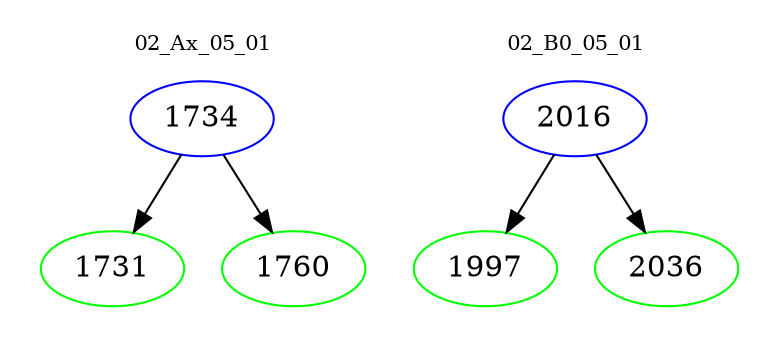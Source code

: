 digraph{
subgraph cluster_0 {
color = white
label = "02_Ax_05_01";
fontsize=10;
T0_1734 [label="1734", color="blue"]
T0_1734 -> T0_1731 [color="black"]
T0_1731 [label="1731", color="green"]
T0_1734 -> T0_1760 [color="black"]
T0_1760 [label="1760", color="green"]
}
subgraph cluster_1 {
color = white
label = "02_B0_05_01";
fontsize=10;
T1_2016 [label="2016", color="blue"]
T1_2016 -> T1_1997 [color="black"]
T1_1997 [label="1997", color="green"]
T1_2016 -> T1_2036 [color="black"]
T1_2036 [label="2036", color="green"]
}
}
